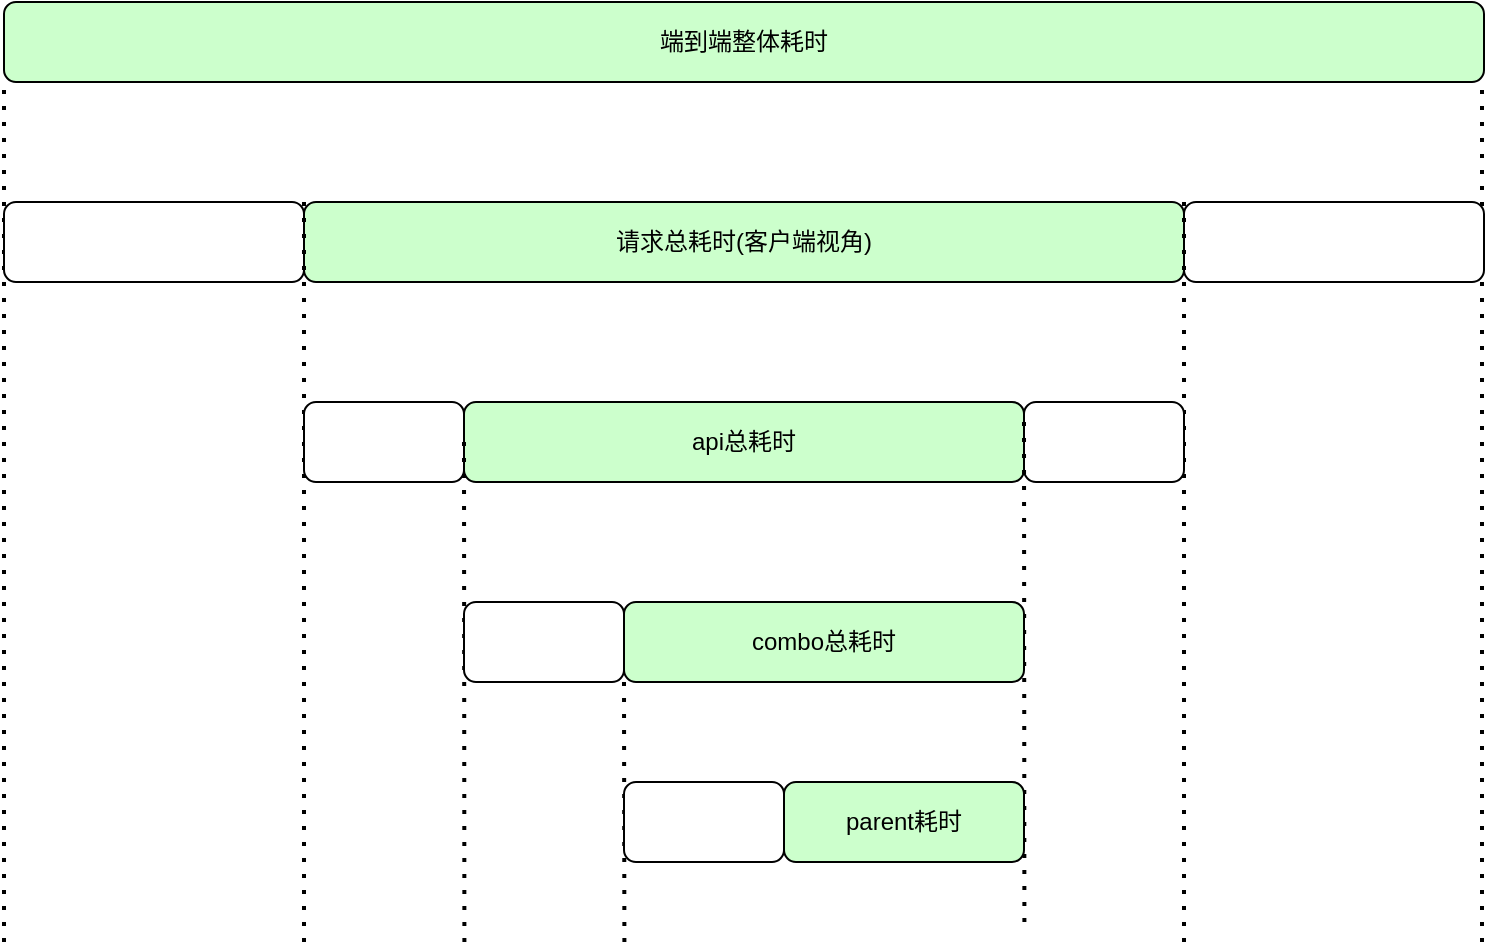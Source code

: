 <mxfile version="24.6.4" type="github">
  <diagram name="Page-1" id="EaMqOVLkPJXepxOjLr7G">
    <mxGraphModel dx="994" dy="607" grid="1" gridSize="10" guides="1" tooltips="1" connect="1" arrows="1" fold="1" page="1" pageScale="1" pageWidth="850" pageHeight="1100" math="0" shadow="0">
      <root>
        <mxCell id="0" />
        <mxCell id="1" parent="0" />
        <mxCell id="8QsjlGK0ObKJ4sRFqH-S-2" value="端到端整体耗时" style="rounded=1;whiteSpace=wrap;html=1;fillColor=#CCFFCC;" vertex="1" parent="1">
          <mxGeometry x="60" y="180" width="740" height="40" as="geometry" />
        </mxCell>
        <mxCell id="8QsjlGK0ObKJ4sRFqH-S-3" value="" style="endArrow=none;dashed=1;html=1;dashPattern=1 3;strokeWidth=2;rounded=0;entryX=0;entryY=1;entryDx=0;entryDy=0;" edge="1" parent="1" target="8QsjlGK0ObKJ4sRFqH-S-2">
          <mxGeometry width="50" height="50" relative="1" as="geometry">
            <mxPoint x="60" y="650" as="sourcePoint" />
            <mxPoint x="400" y="350" as="targetPoint" />
          </mxGeometry>
        </mxCell>
        <mxCell id="8QsjlGK0ObKJ4sRFqH-S-4" value="" style="endArrow=none;dashed=1;html=1;dashPattern=1 3;strokeWidth=2;rounded=0;entryX=0;entryY=1;entryDx=0;entryDy=0;" edge="1" parent="1">
          <mxGeometry width="50" height="50" relative="1" as="geometry">
            <mxPoint x="799" y="650" as="sourcePoint" />
            <mxPoint x="799" y="220" as="targetPoint" />
          </mxGeometry>
        </mxCell>
        <mxCell id="8QsjlGK0ObKJ4sRFqH-S-5" value="请求总耗时(客户端视角)" style="rounded=1;whiteSpace=wrap;html=1;fillColor=#CCFFCC;" vertex="1" parent="1">
          <mxGeometry x="210" y="280" width="440" height="40" as="geometry" />
        </mxCell>
        <mxCell id="8QsjlGK0ObKJ4sRFqH-S-6" value="" style="rounded=1;whiteSpace=wrap;html=1;" vertex="1" parent="1">
          <mxGeometry x="60" y="280" width="150" height="40" as="geometry" />
        </mxCell>
        <mxCell id="8QsjlGK0ObKJ4sRFqH-S-7" value="" style="rounded=1;whiteSpace=wrap;html=1;" vertex="1" parent="1">
          <mxGeometry x="650" y="280" width="150" height="40" as="geometry" />
        </mxCell>
        <mxCell id="8QsjlGK0ObKJ4sRFqH-S-8" value="" style="endArrow=none;dashed=1;html=1;dashPattern=1 3;strokeWidth=2;rounded=0;entryX=0;entryY=1;entryDx=0;entryDy=0;" edge="1" parent="1">
          <mxGeometry width="50" height="50" relative="1" as="geometry">
            <mxPoint x="210" y="650" as="sourcePoint" />
            <mxPoint x="210" y="280" as="targetPoint" />
          </mxGeometry>
        </mxCell>
        <mxCell id="8QsjlGK0ObKJ4sRFqH-S-9" value="" style="endArrow=none;dashed=1;html=1;dashPattern=1 3;strokeWidth=2;rounded=0;entryX=0;entryY=1;entryDx=0;entryDy=0;" edge="1" parent="1">
          <mxGeometry width="50" height="50" relative="1" as="geometry">
            <mxPoint x="650" y="650" as="sourcePoint" />
            <mxPoint x="650" y="280" as="targetPoint" />
          </mxGeometry>
        </mxCell>
        <mxCell id="8QsjlGK0ObKJ4sRFqH-S-10" value="" style="rounded=1;whiteSpace=wrap;html=1;" vertex="1" parent="1">
          <mxGeometry x="210" y="380" width="80" height="40" as="geometry" />
        </mxCell>
        <mxCell id="8QsjlGK0ObKJ4sRFqH-S-11" value="" style="rounded=1;whiteSpace=wrap;html=1;" vertex="1" parent="1">
          <mxGeometry x="570" y="380" width="80" height="40" as="geometry" />
        </mxCell>
        <mxCell id="8QsjlGK0ObKJ4sRFqH-S-12" value="api总耗时" style="rounded=1;whiteSpace=wrap;html=1;fillColor=#CCFFCC;" vertex="1" parent="1">
          <mxGeometry x="290" y="380" width="280" height="40" as="geometry" />
        </mxCell>
        <mxCell id="8QsjlGK0ObKJ4sRFqH-S-13" value="" style="endArrow=none;dashed=1;html=1;dashPattern=1 3;strokeWidth=2;rounded=0;" edge="1" parent="1">
          <mxGeometry width="50" height="50" relative="1" as="geometry">
            <mxPoint x="290.2" y="650" as="sourcePoint" />
            <mxPoint x="290" y="400" as="targetPoint" />
          </mxGeometry>
        </mxCell>
        <mxCell id="8QsjlGK0ObKJ4sRFqH-S-14" value="" style="endArrow=none;dashed=1;html=1;dashPattern=1 3;strokeWidth=2;rounded=0;" edge="1" parent="1">
          <mxGeometry width="50" height="50" relative="1" as="geometry">
            <mxPoint x="570.2" y="640" as="sourcePoint" />
            <mxPoint x="570" y="390" as="targetPoint" />
          </mxGeometry>
        </mxCell>
        <mxCell id="8QsjlGK0ObKJ4sRFqH-S-15" value="" style="rounded=1;whiteSpace=wrap;html=1;" vertex="1" parent="1">
          <mxGeometry x="290" y="480" width="80" height="40" as="geometry" />
        </mxCell>
        <mxCell id="8QsjlGK0ObKJ4sRFqH-S-16" value="combo总耗时" style="rounded=1;whiteSpace=wrap;html=1;fillColor=#CCFFCC;" vertex="1" parent="1">
          <mxGeometry x="370" y="480" width="200" height="40" as="geometry" />
        </mxCell>
        <mxCell id="8QsjlGK0ObKJ4sRFqH-S-18" value="" style="endArrow=none;dashed=1;html=1;dashPattern=1 3;strokeWidth=2;rounded=0;" edge="1" parent="1">
          <mxGeometry width="50" height="50" relative="1" as="geometry">
            <mxPoint x="370.2" y="650" as="sourcePoint" />
            <mxPoint x="370" y="520" as="targetPoint" />
          </mxGeometry>
        </mxCell>
        <mxCell id="8QsjlGK0ObKJ4sRFqH-S-19" value="" style="rounded=1;whiteSpace=wrap;html=1;" vertex="1" parent="1">
          <mxGeometry x="370" y="570" width="80" height="40" as="geometry" />
        </mxCell>
        <mxCell id="8QsjlGK0ObKJ4sRFqH-S-20" value="parent耗时" style="rounded=1;whiteSpace=wrap;html=1;fillColor=#CCFFCC;" vertex="1" parent="1">
          <mxGeometry x="450" y="570" width="120" height="40" as="geometry" />
        </mxCell>
      </root>
    </mxGraphModel>
  </diagram>
</mxfile>
